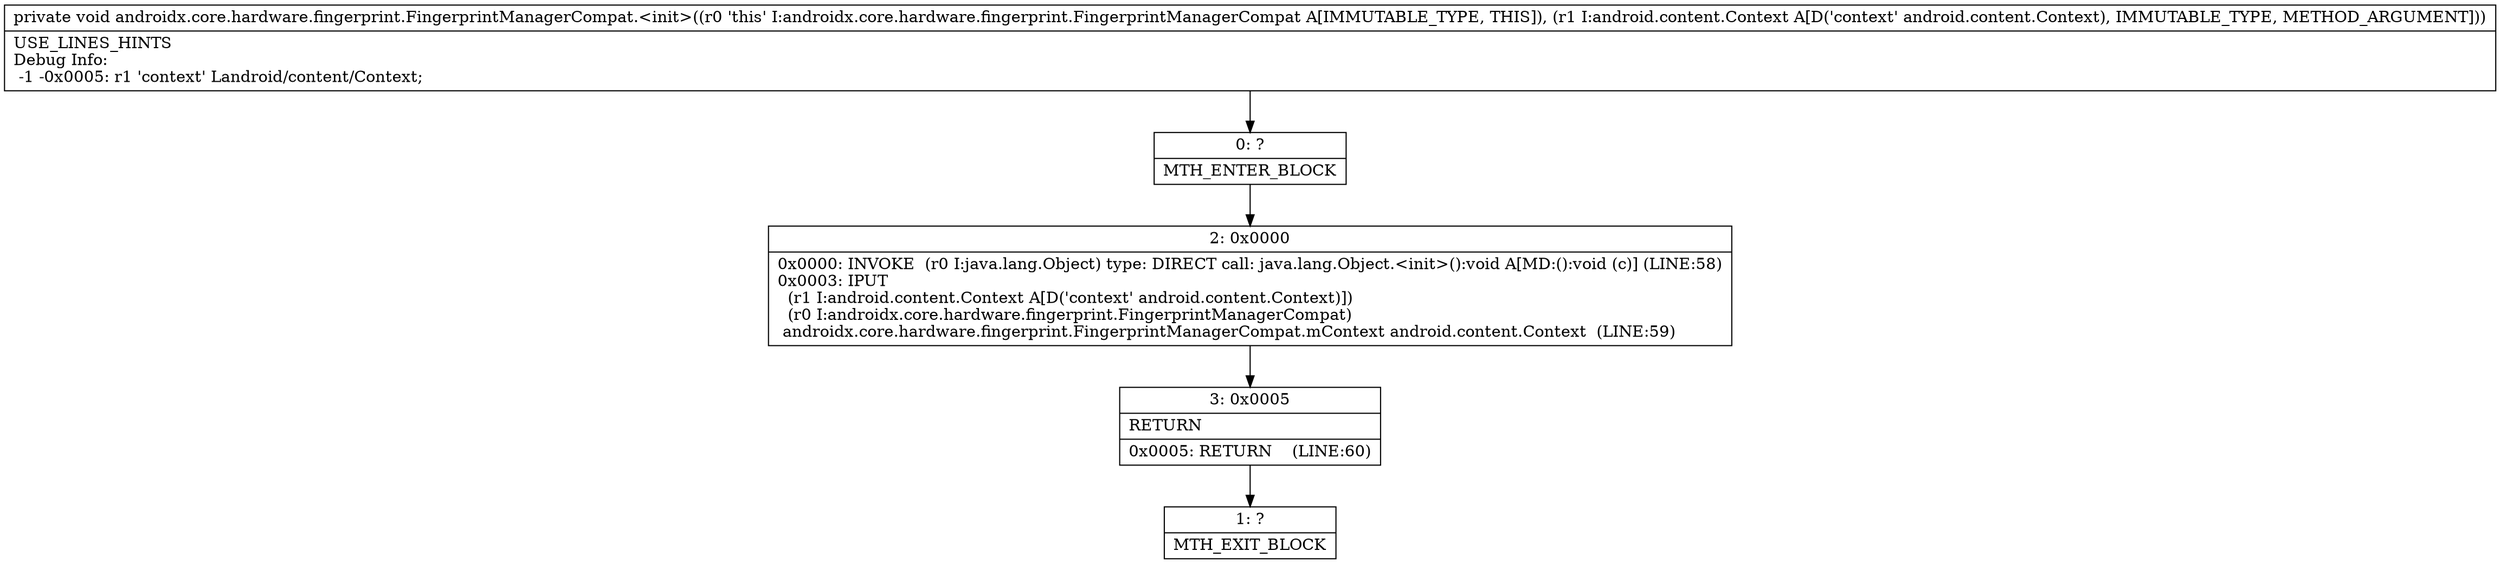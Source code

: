 digraph "CFG forandroidx.core.hardware.fingerprint.FingerprintManagerCompat.\<init\>(Landroid\/content\/Context;)V" {
Node_0 [shape=record,label="{0\:\ ?|MTH_ENTER_BLOCK\l}"];
Node_2 [shape=record,label="{2\:\ 0x0000|0x0000: INVOKE  (r0 I:java.lang.Object) type: DIRECT call: java.lang.Object.\<init\>():void A[MD:():void (c)] (LINE:58)\l0x0003: IPUT  \l  (r1 I:android.content.Context A[D('context' android.content.Context)])\l  (r0 I:androidx.core.hardware.fingerprint.FingerprintManagerCompat)\l androidx.core.hardware.fingerprint.FingerprintManagerCompat.mContext android.content.Context  (LINE:59)\l}"];
Node_3 [shape=record,label="{3\:\ 0x0005|RETURN\l|0x0005: RETURN    (LINE:60)\l}"];
Node_1 [shape=record,label="{1\:\ ?|MTH_EXIT_BLOCK\l}"];
MethodNode[shape=record,label="{private void androidx.core.hardware.fingerprint.FingerprintManagerCompat.\<init\>((r0 'this' I:androidx.core.hardware.fingerprint.FingerprintManagerCompat A[IMMUTABLE_TYPE, THIS]), (r1 I:android.content.Context A[D('context' android.content.Context), IMMUTABLE_TYPE, METHOD_ARGUMENT]))  | USE_LINES_HINTS\lDebug Info:\l  \-1 \-0x0005: r1 'context' Landroid\/content\/Context;\l}"];
MethodNode -> Node_0;Node_0 -> Node_2;
Node_2 -> Node_3;
Node_3 -> Node_1;
}

